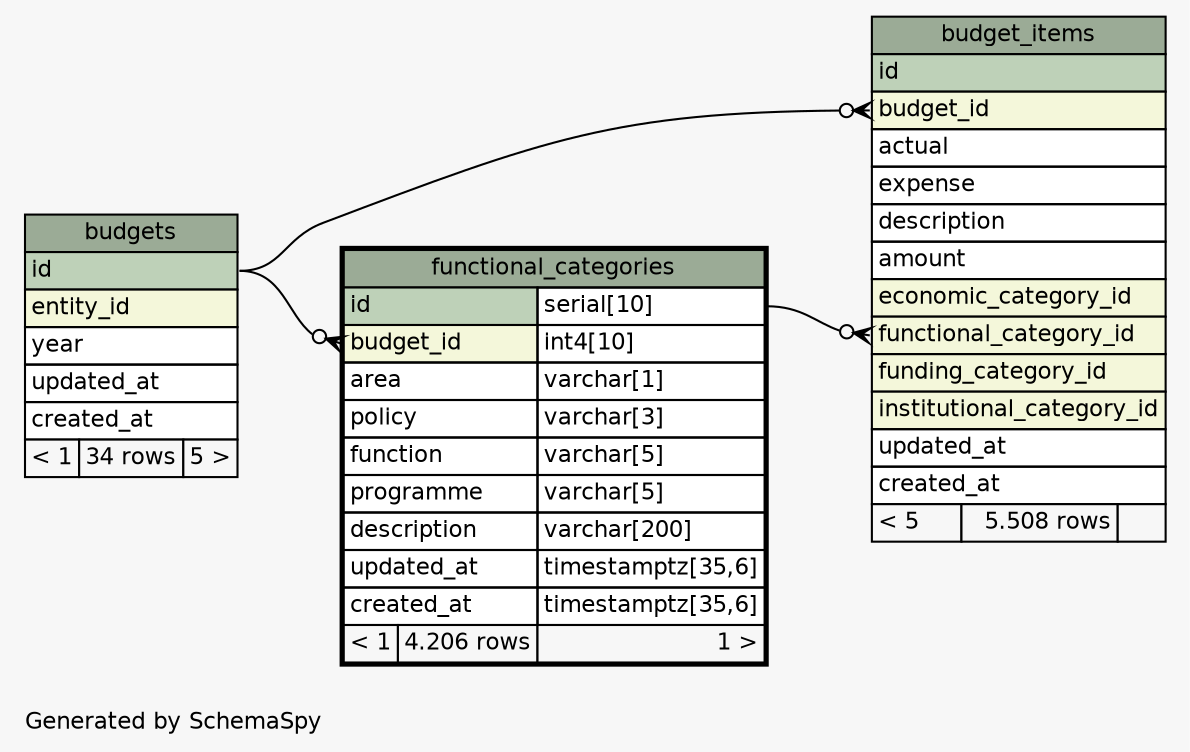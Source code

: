 // dot 2.36.0 on Linux 3.13.0-36-generic
// SchemaSpy rev 590
digraph "oneDegreeRelationshipsDiagram" {
  graph [
    rankdir="RL"
    bgcolor="#f7f7f7"
    label="\nGenerated by SchemaSpy"
    labeljust="l"
    nodesep="0.18"
    ranksep="0.46"
    fontname="Helvetica"
    fontsize="11"
  ];
  node [
    fontname="Helvetica"
    fontsize="11"
    shape="plaintext"
  ];
  edge [
    arrowsize="0.8"
  ];
  "budget_items":"budget_id":w -> "budgets":"id":e [arrowhead=none dir=back arrowtail=crowodot];
  "budget_items":"functional_category_id":w -> "functional_categories":"id.type":e [arrowhead=none dir=back arrowtail=crowodot];
  "functional_categories":"budget_id":w -> "budgets":"id":e [arrowhead=none dir=back arrowtail=crowodot];
  "budget_items" [
    label=<
    <TABLE BORDER="0" CELLBORDER="1" CELLSPACING="0" BGCOLOR="#ffffff">
      <TR><TD COLSPAN="3" BGCOLOR="#9bab96" ALIGN="CENTER">budget_items</TD></TR>
      <TR><TD PORT="id" COLSPAN="3" BGCOLOR="#bed1b8" ALIGN="LEFT">id</TD></TR>
      <TR><TD PORT="budget_id" COLSPAN="3" BGCOLOR="#f4f7da" ALIGN="LEFT">budget_id</TD></TR>
      <TR><TD PORT="actual" COLSPAN="3" ALIGN="LEFT">actual</TD></TR>
      <TR><TD PORT="expense" COLSPAN="3" ALIGN="LEFT">expense</TD></TR>
      <TR><TD PORT="description" COLSPAN="3" ALIGN="LEFT">description</TD></TR>
      <TR><TD PORT="amount" COLSPAN="3" ALIGN="LEFT">amount</TD></TR>
      <TR><TD PORT="economic_category_id" COLSPAN="3" BGCOLOR="#f4f7da" ALIGN="LEFT">economic_category_id</TD></TR>
      <TR><TD PORT="functional_category_id" COLSPAN="3" BGCOLOR="#f4f7da" ALIGN="LEFT">functional_category_id</TD></TR>
      <TR><TD PORT="funding_category_id" COLSPAN="3" BGCOLOR="#f4f7da" ALIGN="LEFT">funding_category_id</TD></TR>
      <TR><TD PORT="institutional_category_id" COLSPAN="3" BGCOLOR="#f4f7da" ALIGN="LEFT">institutional_category_id</TD></TR>
      <TR><TD PORT="updated_at" COLSPAN="3" ALIGN="LEFT">updated_at</TD></TR>
      <TR><TD PORT="created_at" COLSPAN="3" ALIGN="LEFT">created_at</TD></TR>
      <TR><TD ALIGN="LEFT" BGCOLOR="#f7f7f7">&lt; 5</TD><TD ALIGN="RIGHT" BGCOLOR="#f7f7f7">5.508 rows</TD><TD ALIGN="RIGHT" BGCOLOR="#f7f7f7">  </TD></TR>
    </TABLE>>
    URL="budget_items.html"
    tooltip="budget_items"
  ];
  "budgets" [
    label=<
    <TABLE BORDER="0" CELLBORDER="1" CELLSPACING="0" BGCOLOR="#ffffff">
      <TR><TD COLSPAN="3" BGCOLOR="#9bab96" ALIGN="CENTER">budgets</TD></TR>
      <TR><TD PORT="id" COLSPAN="3" BGCOLOR="#bed1b8" ALIGN="LEFT">id</TD></TR>
      <TR><TD PORT="entity_id" COLSPAN="3" BGCOLOR="#f4f7da" ALIGN="LEFT">entity_id</TD></TR>
      <TR><TD PORT="year" COLSPAN="3" ALIGN="LEFT">year</TD></TR>
      <TR><TD PORT="updated_at" COLSPAN="3" ALIGN="LEFT">updated_at</TD></TR>
      <TR><TD PORT="created_at" COLSPAN="3" ALIGN="LEFT">created_at</TD></TR>
      <TR><TD ALIGN="LEFT" BGCOLOR="#f7f7f7">&lt; 1</TD><TD ALIGN="RIGHT" BGCOLOR="#f7f7f7">34 rows</TD><TD ALIGN="RIGHT" BGCOLOR="#f7f7f7">5 &gt;</TD></TR>
    </TABLE>>
    URL="budgets.html"
    tooltip="budgets"
  ];
  "functional_categories" [
    label=<
    <TABLE BORDER="2" CELLBORDER="1" CELLSPACING="0" BGCOLOR="#ffffff">
      <TR><TD COLSPAN="3" BGCOLOR="#9bab96" ALIGN="CENTER">functional_categories</TD></TR>
      <TR><TD PORT="id" COLSPAN="2" BGCOLOR="#bed1b8" ALIGN="LEFT">id</TD><TD PORT="id.type" ALIGN="LEFT">serial[10]</TD></TR>
      <TR><TD PORT="budget_id" COLSPAN="2" BGCOLOR="#f4f7da" ALIGN="LEFT">budget_id</TD><TD PORT="budget_id.type" ALIGN="LEFT">int4[10]</TD></TR>
      <TR><TD PORT="area" COLSPAN="2" ALIGN="LEFT">area</TD><TD PORT="area.type" ALIGN="LEFT">varchar[1]</TD></TR>
      <TR><TD PORT="policy" COLSPAN="2" ALIGN="LEFT">policy</TD><TD PORT="policy.type" ALIGN="LEFT">varchar[3]</TD></TR>
      <TR><TD PORT="function" COLSPAN="2" ALIGN="LEFT">function</TD><TD PORT="function.type" ALIGN="LEFT">varchar[5]</TD></TR>
      <TR><TD PORT="programme" COLSPAN="2" ALIGN="LEFT">programme</TD><TD PORT="programme.type" ALIGN="LEFT">varchar[5]</TD></TR>
      <TR><TD PORT="description" COLSPAN="2" ALIGN="LEFT">description</TD><TD PORT="description.type" ALIGN="LEFT">varchar[200]</TD></TR>
      <TR><TD PORT="updated_at" COLSPAN="2" ALIGN="LEFT">updated_at</TD><TD PORT="updated_at.type" ALIGN="LEFT">timestamptz[35,6]</TD></TR>
      <TR><TD PORT="created_at" COLSPAN="2" ALIGN="LEFT">created_at</TD><TD PORT="created_at.type" ALIGN="LEFT">timestamptz[35,6]</TD></TR>
      <TR><TD ALIGN="LEFT" BGCOLOR="#f7f7f7">&lt; 1</TD><TD ALIGN="RIGHT" BGCOLOR="#f7f7f7">4.206 rows</TD><TD ALIGN="RIGHT" BGCOLOR="#f7f7f7">1 &gt;</TD></TR>
    </TABLE>>
    URL="functional_categories.html"
    tooltip="functional_categories"
  ];
}
